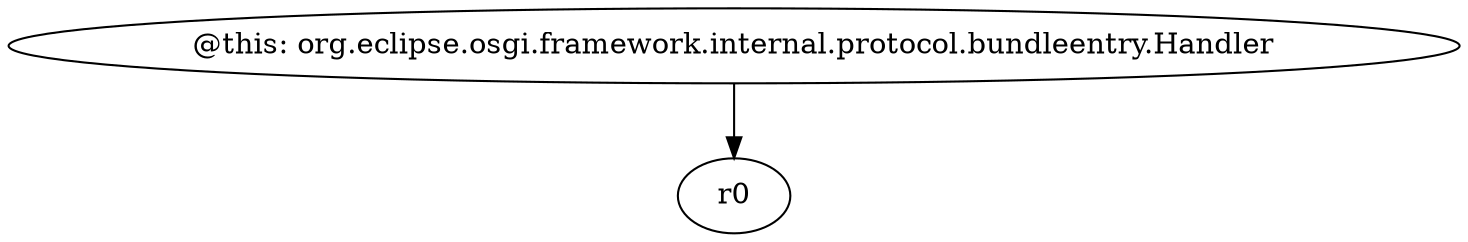 digraph g {
0[label="@this: org.eclipse.osgi.framework.internal.protocol.bundleentry.Handler"]
1[label="r0"]
0->1[label=""]
}